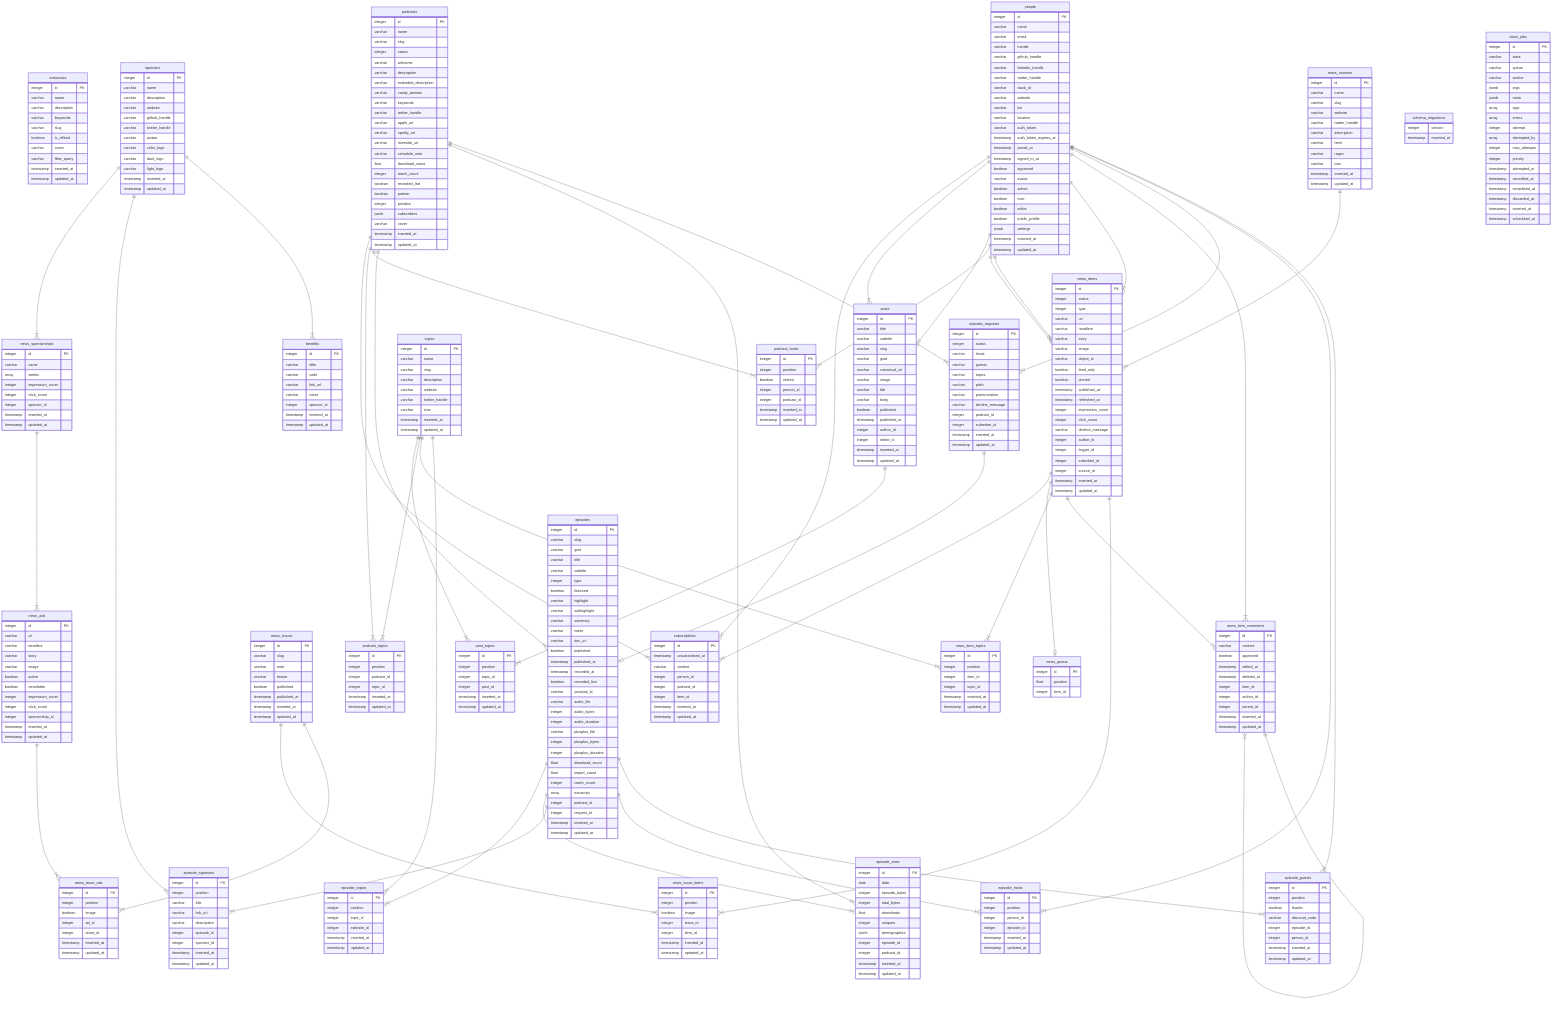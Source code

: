 erDiagram
  benefits {
    integer id PK
    varchar offer
    varchar code
    varchar link_url
    varchar notes
    integer sponsor_id
    timestamp inserted_at
    timestamp updated_at
  }
  episodes {
    integer id PK
    varchar slug
    varchar guid
    varchar title
    varchar subtitle
    integer type
    boolean featured
    varchar highlight
    varchar subhighlight
    varchar summary
    varchar notes
    varchar doc_url
    boolean published
    timestamp published_at
    timestamp recorded_at
    boolean recorded_live
    varchar youtube_id
    varchar audio_file
    integer audio_bytes
    integer audio_duration
    varchar plusplus_file
    integer plusplus_bytes
    integer plusplus_duration
    float download_count
    float import_count
    integer reach_count
    array transcript
    integer podcast_id
    integer request_id
    timestamp inserted_at
    timestamp updated_at
  }
  episode_guests {
    integer id PK
    integer position
    boolean thanks
    varchar discount_code
    integer episode_id
    integer person_id
    timestamp inserted_at
    timestamp updated_at
  }
  episode_hosts {
    integer id PK
    integer position
    integer person_id
    integer episode_id
    timestamp inserted_at
    timestamp updated_at
  }
  episode_requests {
    integer id PK
    integer status
    varchar hosts
    varchar guests
    varchar topics
    varchar pitch
    varchar pronunciation
    varchar decline_message
    integer podcast_id
    integer submitter_id
    timestamp inserted_at
    timestamp updated_at
  }
  episode_sponsors {
    integer id PK
    integer position
    varchar title
    varchar link_url
    varchar description
    integer episode_id
    integer sponsor_id
    timestamp inserted_at
    timestamp updated_at
  }
  episode_stats {
    integer id PK
    date date
    integer episode_bytes
    integer total_bytes
    float downloads
    integer uniques
    jsonb demographics
    integer episode_id
    integer podcast_id
    timestamp inserted_at
    timestamp updated_at
  }
  episode_topics {
    integer id PK
    integer position
    integer topic_id
    integer episode_id
    timestamp inserted_at
    timestamp updated_at
  }
  metacasts {
    integer id PK
    varchar name
    varchar description
    varchar keywords
    varchar slug
    boolean is_official
    varchar cover
    varchar filter_query
    timestamp inserted_at
    timestamp updated_at
  }
  news_ads {
    integer id PK
    varchar url
    varchar headline
    varchar story
    varchar image
    boolean active
    boolean newsletter
    integer impression_count
    integer click_count
    integer sponsorship_id
    timestamp inserted_at
    timestamp updated_at
  }
  news_issues {
    integer id PK
    varchar slug
    varchar note
    varchar teaser
    boolean published
    timestamp published_at
    timestamp inserted_at
    timestamp updated_at
  }
  news_issue_ads {
    integer id PK
    integer position
    boolean image
    integer ad_id
    integer issue_id
    timestamp inserted_at
    timestamp updated_at
  }
  news_issue_items {
    integer id PK
    integer position
    boolean image
    integer issue_id
    integer item_id
    timestamp inserted_at
    timestamp updated_at
  }
  news_items {
    integer id PK
    integer status
    integer type
    varchar url
    varchar headline
    varchar story
    varchar image
    varchar object_id
    boolean feed_only
    boolean pinned
    timestamp published_at
    timestamp refreshed_at
    integer impression_count
    integer click_count
    varchar decline_message
    integer author_id
    integer logger_id
    integer submitter_id
    integer source_id
    timestamp inserted_at
    timestamp updated_at
  }
  news_item_comments {
    integer id PK
    varchar content
    boolean approved
    timestamp edited_at
    timestamp deleted_at
    integer item_id
    integer author_id
    integer parent_id
    timestamp inserted_at
    timestamp updated_at
  }
  news_item_topics {
    integer id PK
    integer position
    integer item_id
    integer topic_id
    timestamp inserted_at
    timestamp updated_at
  }
  news_queue {
    integer id PK
    float position
    integer item_id
  }
  news_sources {
    integer id PK
    varchar name
    varchar slug
    varchar website
    varchar twitter_handle
    varchar description
    varchar feed
    varchar regex
    varchar icon
    timestamp inserted_at
    timestamp updated_at
  }
  news_sponsorships {
    integer id PK
    varchar name
    array weeks
    integer impression_count
    integer click_count
    integer sponsor_id
    timestamp inserted_at
    timestamp updated_at
  }
  people {
    integer id PK
    varchar name
    varchar email
    varchar handle
    varchar github_handle
    varchar linkedin_handle
    varchar twitter_handle
    varchar slack_id
    varchar website
    varchar bio
    varchar location
    varchar auth_token
    timestamp auth_token_expires_at
    timestamp joined_at
    timestamp signed_in_at
    boolean approved
    varchar avatar
    boolean admin
    boolean host
    boolean editor
    boolean public_profile
    jsonb settings
    timestamp inserted_at
    timestamp updated_at
  }
  podcasts {
    integer id PK
    varchar name
    varchar slug
    integer status
    varchar welcome
    varchar description
    varchar extended_description
    varchar vanity_domain
    varchar keywords
    varchar twitter_handle
    varchar apple_url
    varchar spotify_url
    varchar riverside_url
    varchar schedule_note
    float download_count
    integer reach_count
    boolean recorded_live
    boolean partner
    integer position
    jsonb subscribers
    varchar cover
    timestamp inserted_at
    timestamp updated_at
  }
  podcast_hosts {
    integer id PK
    integer position
    boolean retired
    integer person_id
    integer podcast_id
    timestamp inserted_at
    timestamp updated_at
  }
  podcast_topics {
    integer id PK
    integer position
    integer podcast_id
    integer topic_id
    timestamp inserted_at
    timestamp updated_at
  }
  posts {
    integer id PK
    varchar title
    varchar subtitle
    varchar slug
    varchar guid
    varchar canonical_url
    varchar image
    varchar tldr
    varchar body
    boolean published
    timestamp published_at
    integer author_id
    integer editor_id
    timestamp inserted_at
    timestamp updated_at
  }
  post_topics {
    integer id PK
    integer position
    integer topic_id
    integer post_id
    timestamp inserted_at
    timestamp updated_at
  }
  sponsors {
    integer id PK
    varchar name
    varchar description
    varchar website
    varchar github_handle
    varchar twitter_handle
    varchar avatar
    varchar color_logo
    varchar dark_logo
    varchar light_logo
    timestamp inserted_at
    timestamp updated_at
  }
  subscriptions {
    integer id PK
    timestamp unsubscribed_at
    varchar context
    integer person_id
    integer podcast_id
    integer item_id
    timestamp inserted_at
    timestamp updated_at
  }
  topics {
    integer id PK
    varchar name
    varchar slug
    varchar description
    varchar website
    varchar twitter_handle
    varchar icon
    timestamp inserted_at
    timestamp updated_at
  }
  schema_migrations {
    integer version
    timestamp inserted_at
  }
  oban_jobs {
    integer id PK
    varchar state
    varchar queue
    varchar worker
    jsonb args
    jsonb meta
    array tags
    array errors
    integer attempt
    array attempted_by
    integer max_attempts
    integer priority
    timestamp attempted_at
    timestamp cancelled_at
    timestamp completed_at
    timestamp discarded_at
    timestamp inserted_at
    timestamp scheduled_at
  }
  episode_requests ||--o| episodes : ""
  episodes ||--|{ episode_guests : ""
  episodes ||--|{ episode_hosts : ""
  episodes ||--|{ episode_sponsors : ""
  episodes ||--|{ episode_stats : ""
  episodes ||--|{ episode_topics : ""
  news_ads ||--|{ news_issue_ads : ""
  news_issues ||--|{ news_issue_ads : ""
  news_issues ||--|{ news_issue_items : ""
  news_item_comments ||--|{ news_item_comments : ""
  news_items ||--|{ news_issue_items : ""
  news_items ||--|{ news_item_comments : ""
  news_items ||--|{ news_item_topics : ""
  news_items ||--o| news_queue : ""
  news_items ||--|{ subscriptions : ""
  news_sources ||--|{ news_items : ""
  news_sponsorships ||--|{ news_ads : ""
  people ||--|{ episode_guests : ""
  people ||--|{ episode_hosts : ""
  people ||--|{ episode_requests : ""
  people ||--|{ news_item_comments : ""
  people ||--|{ news_items : ""
  people ||--|{ news_items : ""
  people ||--|{ news_items : ""
  people ||--|{ podcast_hosts : ""
  people ||--|{ posts : ""
  people ||--|{ posts : ""
  people ||--|{ subscriptions : ""
  podcasts ||--|{ episode_requests : ""
  podcasts ||--|{ episode_stats : ""
  podcasts ||--|{ episodes : ""
  podcasts ||--|{ podcast_hosts : ""
  podcasts ||--|{ podcast_topics : ""
  podcasts ||--|{ subscriptions : ""
  posts ||--|{ post_topics : ""
  sponsors ||--|{ benefits : ""
  sponsors ||--|{ episode_sponsors : ""
  sponsors ||--|{ news_sponsorships : ""
  topics ||--|{ episode_topics : ""
  topics ||--|{ news_item_topics : ""
  topics ||--|{ podcast_topics : ""
  topics ||--|{ post_topics : ""